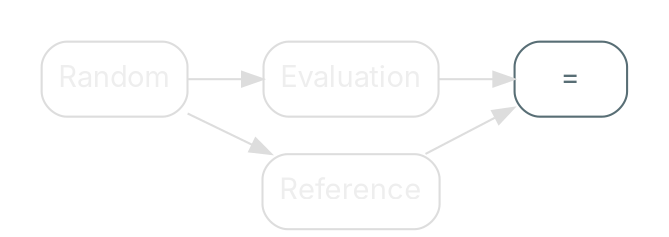 digraph {
    bgcolor=transparent
    rankdir=LR

    // Default theme: enabled
    node[shape="rectangle" style="rounded,filled" color="#586E75" fillcolor="#ffffff" fontcolor="#586E75" fontname="Inter,Arial"]
    edge[color="#586E75" fontcolor="#000000" fontname="Inter,Arial" fontsize=11]

    subgraph cluster_0 {
        color=transparent
        Input[label="Random" color="#dddddd" fontcolor="#eeeeee"]
        Evaluation[color="#dddddd" fontcolor="#eeeeee"]
        Analysis[label="="]
    }

    Reference[color="#dddddd" fontcolor="#eeeeee"]

    Input -> Evaluation[color="#dddddd"]
    Evaluation -> Analysis[color="#dddddd"]
    Input -> Reference[color="#dddddd"]
    Reference -> Analysis[color="#dddddd"]
}
